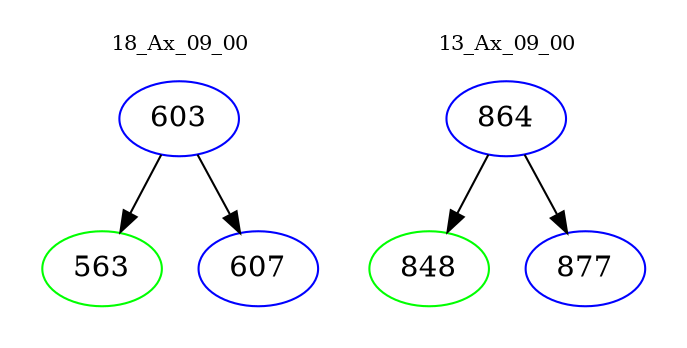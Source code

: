digraph{
subgraph cluster_0 {
color = white
label = "18_Ax_09_00";
fontsize=10;
T0_603 [label="603", color="blue"]
T0_603 -> T0_563 [color="black"]
T0_563 [label="563", color="green"]
T0_603 -> T0_607 [color="black"]
T0_607 [label="607", color="blue"]
}
subgraph cluster_1 {
color = white
label = "13_Ax_09_00";
fontsize=10;
T1_864 [label="864", color="blue"]
T1_864 -> T1_848 [color="black"]
T1_848 [label="848", color="green"]
T1_864 -> T1_877 [color="black"]
T1_877 [label="877", color="blue"]
}
}
